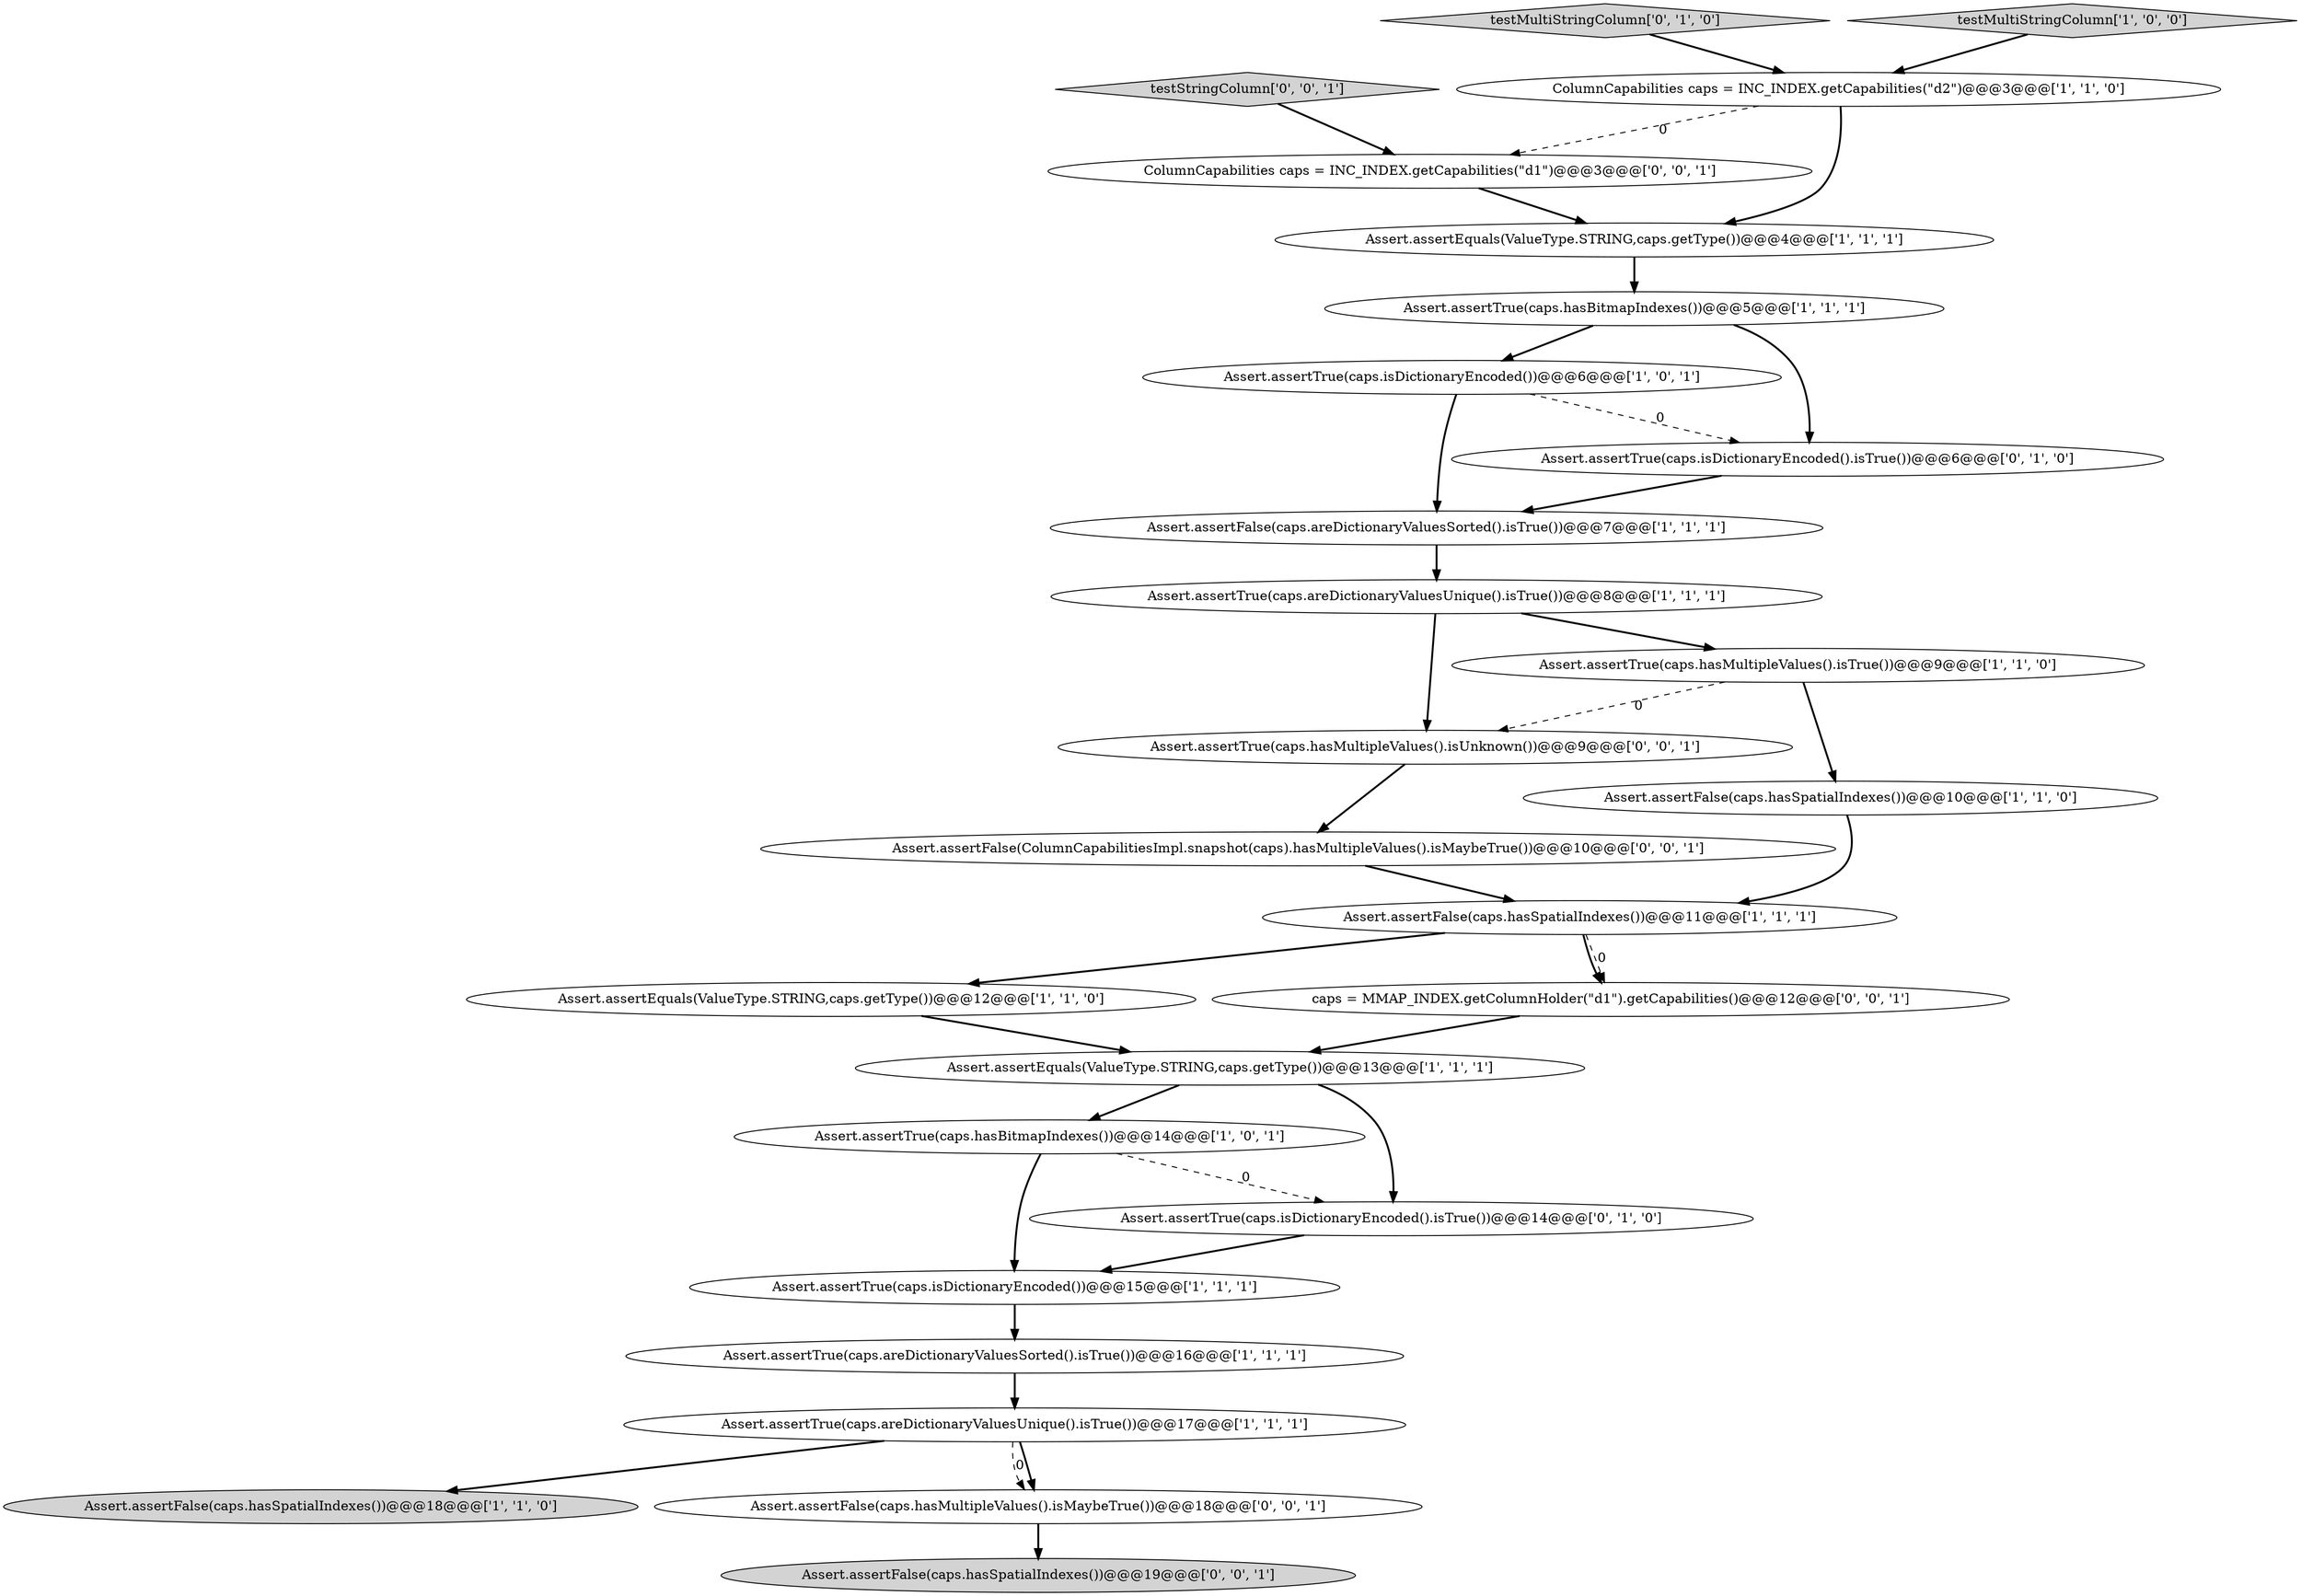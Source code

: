 digraph {
10 [style = filled, label = "Assert.assertFalse(caps.hasSpatialIndexes())@@@18@@@['1', '1', '0']", fillcolor = lightgray, shape = ellipse image = "AAA0AAABBB1BBB"];
5 [style = filled, label = "Assert.assertTrue(caps.hasBitmapIndexes())@@@5@@@['1', '1', '1']", fillcolor = white, shape = ellipse image = "AAA0AAABBB1BBB"];
11 [style = filled, label = "Assert.assertTrue(caps.isDictionaryEncoded())@@@15@@@['1', '1', '1']", fillcolor = white, shape = ellipse image = "AAA0AAABBB1BBB"];
13 [style = filled, label = "Assert.assertEquals(ValueType.STRING,caps.getType())@@@13@@@['1', '1', '1']", fillcolor = white, shape = ellipse image = "AAA0AAABBB1BBB"];
7 [style = filled, label = "Assert.assertTrue(caps.hasBitmapIndexes())@@@14@@@['1', '0', '1']", fillcolor = white, shape = ellipse image = "AAA0AAABBB1BBB"];
12 [style = filled, label = "Assert.assertFalse(caps.areDictionaryValuesSorted().isTrue())@@@7@@@['1', '1', '1']", fillcolor = white, shape = ellipse image = "AAA0AAABBB1BBB"];
15 [style = filled, label = "Assert.assertTrue(caps.isDictionaryEncoded())@@@6@@@['1', '0', '1']", fillcolor = white, shape = ellipse image = "AAA0AAABBB1BBB"];
20 [style = filled, label = "testStringColumn['0', '0', '1']", fillcolor = lightgray, shape = diamond image = "AAA0AAABBB3BBB"];
23 [style = filled, label = "Assert.assertFalse(caps.hasSpatialIndexes())@@@19@@@['0', '0', '1']", fillcolor = lightgray, shape = ellipse image = "AAA0AAABBB3BBB"];
17 [style = filled, label = "Assert.assertTrue(caps.isDictionaryEncoded().isTrue())@@@6@@@['0', '1', '0']", fillcolor = white, shape = ellipse image = "AAA1AAABBB2BBB"];
25 [style = filled, label = "Assert.assertTrue(caps.hasMultipleValues().isUnknown())@@@9@@@['0', '0', '1']", fillcolor = white, shape = ellipse image = "AAA0AAABBB3BBB"];
19 [style = filled, label = "Assert.assertTrue(caps.isDictionaryEncoded().isTrue())@@@14@@@['0', '1', '0']", fillcolor = white, shape = ellipse image = "AAA1AAABBB2BBB"];
22 [style = filled, label = "Assert.assertFalse(caps.hasMultipleValues().isMaybeTrue())@@@18@@@['0', '0', '1']", fillcolor = white, shape = ellipse image = "AAA0AAABBB3BBB"];
24 [style = filled, label = "ColumnCapabilities caps = INC_INDEX.getCapabilities(\"d1\")@@@3@@@['0', '0', '1']", fillcolor = white, shape = ellipse image = "AAA0AAABBB3BBB"];
8 [style = filled, label = "Assert.assertTrue(caps.areDictionaryValuesSorted().isTrue())@@@16@@@['1', '1', '1']", fillcolor = white, shape = ellipse image = "AAA0AAABBB1BBB"];
18 [style = filled, label = "testMultiStringColumn['0', '1', '0']", fillcolor = lightgray, shape = diamond image = "AAA0AAABBB2BBB"];
9 [style = filled, label = "Assert.assertTrue(caps.areDictionaryValuesUnique().isTrue())@@@8@@@['1', '1', '1']", fillcolor = white, shape = ellipse image = "AAA0AAABBB1BBB"];
0 [style = filled, label = "Assert.assertFalse(caps.hasSpatialIndexes())@@@10@@@['1', '1', '0']", fillcolor = white, shape = ellipse image = "AAA0AAABBB1BBB"];
3 [style = filled, label = "Assert.assertTrue(caps.hasMultipleValues().isTrue())@@@9@@@['1', '1', '0']", fillcolor = white, shape = ellipse image = "AAA0AAABBB1BBB"];
14 [style = filled, label = "ColumnCapabilities caps = INC_INDEX.getCapabilities(\"d2\")@@@3@@@['1', '1', '0']", fillcolor = white, shape = ellipse image = "AAA0AAABBB1BBB"];
6 [style = filled, label = "Assert.assertEquals(ValueType.STRING,caps.getType())@@@12@@@['1', '1', '0']", fillcolor = white, shape = ellipse image = "AAA0AAABBB1BBB"];
4 [style = filled, label = "Assert.assertEquals(ValueType.STRING,caps.getType())@@@4@@@['1', '1', '1']", fillcolor = white, shape = ellipse image = "AAA0AAABBB1BBB"];
2 [style = filled, label = "testMultiStringColumn['1', '0', '0']", fillcolor = lightgray, shape = diamond image = "AAA0AAABBB1BBB"];
26 [style = filled, label = "Assert.assertFalse(ColumnCapabilitiesImpl.snapshot(caps).hasMultipleValues().isMaybeTrue())@@@10@@@['0', '0', '1']", fillcolor = white, shape = ellipse image = "AAA0AAABBB3BBB"];
16 [style = filled, label = "Assert.assertFalse(caps.hasSpatialIndexes())@@@11@@@['1', '1', '1']", fillcolor = white, shape = ellipse image = "AAA0AAABBB1BBB"];
1 [style = filled, label = "Assert.assertTrue(caps.areDictionaryValuesUnique().isTrue())@@@17@@@['1', '1', '1']", fillcolor = white, shape = ellipse image = "AAA0AAABBB1BBB"];
21 [style = filled, label = "caps = MMAP_INDEX.getColumnHolder(\"d1\").getCapabilities()@@@12@@@['0', '0', '1']", fillcolor = white, shape = ellipse image = "AAA0AAABBB3BBB"];
15->17 [style = dashed, label="0"];
13->7 [style = bold, label=""];
1->10 [style = bold, label=""];
13->19 [style = bold, label=""];
26->16 [style = bold, label=""];
15->12 [style = bold, label=""];
1->22 [style = dashed, label="0"];
4->5 [style = bold, label=""];
24->4 [style = bold, label=""];
9->3 [style = bold, label=""];
25->26 [style = bold, label=""];
7->19 [style = dashed, label="0"];
6->13 [style = bold, label=""];
17->12 [style = bold, label=""];
7->11 [style = bold, label=""];
3->25 [style = dashed, label="0"];
8->1 [style = bold, label=""];
12->9 [style = bold, label=""];
5->17 [style = bold, label=""];
16->21 [style = bold, label=""];
14->24 [style = dashed, label="0"];
19->11 [style = bold, label=""];
11->8 [style = bold, label=""];
3->0 [style = bold, label=""];
16->6 [style = bold, label=""];
20->24 [style = bold, label=""];
2->14 [style = bold, label=""];
22->23 [style = bold, label=""];
14->4 [style = bold, label=""];
9->25 [style = bold, label=""];
1->22 [style = bold, label=""];
18->14 [style = bold, label=""];
16->21 [style = dashed, label="0"];
5->15 [style = bold, label=""];
21->13 [style = bold, label=""];
0->16 [style = bold, label=""];
}
